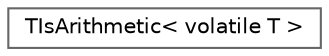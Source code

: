 digraph "Graphical Class Hierarchy"
{
 // INTERACTIVE_SVG=YES
 // LATEX_PDF_SIZE
  bgcolor="transparent";
  edge [fontname=Helvetica,fontsize=10,labelfontname=Helvetica,labelfontsize=10];
  node [fontname=Helvetica,fontsize=10,shape=box,height=0.2,width=0.4];
  rankdir="LR";
  Node0 [id="Node000000",label="TIsArithmetic\< volatile T \>",height=0.2,width=0.4,color="grey40", fillcolor="white", style="filled",URL="$db/d44/structTIsArithmetic_3_01volatile_01T_01_4.html",tooltip=" "];
}

